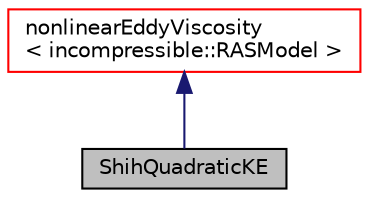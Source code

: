 digraph "ShihQuadraticKE"
{
  bgcolor="transparent";
  edge [fontname="Helvetica",fontsize="10",labelfontname="Helvetica",labelfontsize="10"];
  node [fontname="Helvetica",fontsize="10",shape=record];
  Node1 [label="ShihQuadraticKE",height=0.2,width=0.4,color="black", fillcolor="grey75", style="filled", fontcolor="black"];
  Node2 -> Node1 [dir="back",color="midnightblue",fontsize="10",style="solid",fontname="Helvetica"];
  Node2 [label="nonlinearEddyViscosity\l\< incompressible::RASModel \>",height=0.2,width=0.4,color="red",URL="$a01655.html"];
}
